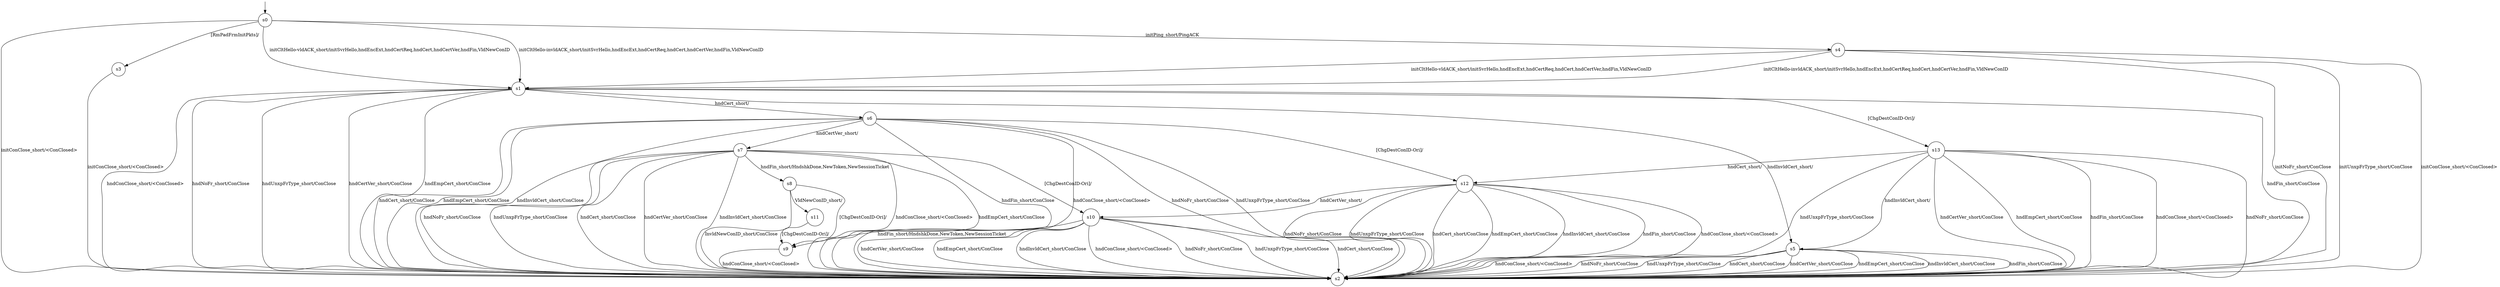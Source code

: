 digraph g {

s0 [shape="circle" label="s0"];
s1 [shape="circle" label="s1"];
s2 [shape="circle" label="s2"];
s3 [shape="circle" label="s3"];
s4 [shape="circle" label="s4"];
s5 [shape="circle" label="s5"];
s6 [shape="circle" label="s6"];
s7 [shape="circle" label="s7"];
s8 [shape="circle" label="s8"];
s9 [shape="circle" label="s9"];
s10 [shape="circle" label="s10"];
s11 [shape="circle" label="s11"];
s12 [shape="circle" label="s12"];
s13 [shape="circle" label="s13"];
s0 -> s4 [label="initPing_short/PingACK "];
s0 -> s2 [label="initConClose_short/<ConClosed> "];
s0 -> s1 [label="initCltHello-vldACK_short/initSvrHello,hndEncExt,hndCertReq,hndCert,hndCertVer,hndFin,VldNewConID "];
s0 -> s1 [label="initCltHello-invldACK_short/initSvrHello,hndEncExt,hndCertReq,hndCert,hndCertVer,hndFin,VldNewConID "];
s0 -> s3 [label="[RmPadFrmInitPkts]/ "];
s1 -> s2 [label="hndFin_short/ConClose "];
s1 -> s2 [label="hndConClose_short/<ConClosed> "];
s1 -> s2 [label="hndNoFr_short/ConClose "];
s1 -> s2 [label="hndUnxpFrType_short/ConClose "];
s1 -> s13 [label="[ChgDestConID-Ori]/ "];
s1 -> s6 [label="hndCert_short/ "];
s1 -> s2 [label="hndCertVer_short/ConClose "];
s1 -> s2 [label="hndEmpCert_short/ConClose "];
s1 -> s5 [label="hndInvldCert_short/ "];
s3 -> s2 [label="initConClose_short/<ConClosed> "];
s4 -> s2 [label="initConClose_short/<ConClosed> "];
s4 -> s1 [label="initCltHello-vldACK_short/initSvrHello,hndEncExt,hndCertReq,hndCert,hndCertVer,hndFin,VldNewConID "];
s4 -> s1 [label="initCltHello-invldACK_short/initSvrHello,hndEncExt,hndCertReq,hndCert,hndCertVer,hndFin,VldNewConID "];
s4 -> s2 [label="initNoFr_short/ConClose "];
s4 -> s2 [label="initUnxpFrType_short/ConClose "];
s5 -> s2 [label="hndFin_short/ConClose "];
s5 -> s2 [label="hndConClose_short/<ConClosed> "];
s5 -> s2 [label="hndNoFr_short/ConClose "];
s5 -> s2 [label="hndUnxpFrType_short/ConClose "];
s5 -> s2 [label="hndCert_short/ConClose "];
s5 -> s2 [label="hndCertVer_short/ConClose "];
s5 -> s2 [label="hndEmpCert_short/ConClose "];
s5 -> s2 [label="hndInvldCert_short/ConClose "];
s6 -> s2 [label="hndFin_short/ConClose "];
s6 -> s2 [label="hndConClose_short/<ConClosed> "];
s6 -> s2 [label="hndNoFr_short/ConClose "];
s6 -> s2 [label="hndUnxpFrType_short/ConClose "];
s6 -> s12 [label="[ChgDestConID-Ori]/ "];
s6 -> s2 [label="hndCert_short/ConClose "];
s6 -> s7 [label="hndCertVer_short/ "];
s6 -> s2 [label="hndEmpCert_short/ConClose "];
s6 -> s2 [label="hndInvldCert_short/ConClose "];
s7 -> s8 [label="hndFin_short/HndshkDone,NewToken,NewSessionTicket "];
s7 -> s2 [label="hndConClose_short/<ConClosed> "];
s7 -> s2 [label="hndNoFr_short/ConClose "];
s7 -> s2 [label="hndUnxpFrType_short/ConClose "];
s7 -> s10 [label="[ChgDestConID-Ori]/ "];
s7 -> s2 [label="hndCert_short/ConClose "];
s7 -> s2 [label="hndCertVer_short/ConClose "];
s7 -> s2 [label="hndEmpCert_short/ConClose "];
s7 -> s2 [label="hndInvldCert_short/ConClose "];
s8 -> s11 [label="VldNewConID_short/ "];
s8 -> s2 [label="InvldNewConID_short/ConClose "];
s8 -> s9 [label="[ChgDestConID-Ori]/ "];
s9 -> s2 [label="hndConClose_short/<ConClosed> "];
s10 -> s9 [label="hndFin_short/HndshkDone,NewToken,NewSessionTicket "];
s10 -> s2 [label="hndConClose_short/<ConClosed> "];
s10 -> s2 [label="hndNoFr_short/ConClose "];
s10 -> s2 [label="hndUnxpFrType_short/ConClose "];
s10 -> s2 [label="hndCert_short/ConClose "];
s10 -> s2 [label="hndCertVer_short/ConClose "];
s10 -> s2 [label="hndEmpCert_short/ConClose "];
s10 -> s2 [label="hndInvldCert_short/ConClose "];
s11 -> s9 [label="[ChgDestConID-Ori]/ "];
s12 -> s2 [label="hndFin_short/ConClose "];
s12 -> s2 [label="hndConClose_short/<ConClosed> "];
s12 -> s2 [label="hndNoFr_short/ConClose "];
s12 -> s2 [label="hndUnxpFrType_short/ConClose "];
s12 -> s2 [label="hndCert_short/ConClose "];
s12 -> s10 [label="hndCertVer_short/ "];
s12 -> s2 [label="hndEmpCert_short/ConClose "];
s12 -> s2 [label="hndInvldCert_short/ConClose "];
s13 -> s2 [label="hndFin_short/ConClose "];
s13 -> s2 [label="hndConClose_short/<ConClosed> "];
s13 -> s2 [label="hndNoFr_short/ConClose "];
s13 -> s2 [label="hndUnxpFrType_short/ConClose "];
s13 -> s12 [label="hndCert_short/ "];
s13 -> s2 [label="hndCertVer_short/ConClose "];
s13 -> s2 [label="hndEmpCert_short/ConClose "];
s13 -> s5 [label="hndInvldCert_short/ "];

__start0 [label="" shape="none" width="0" height="0"];
__start0 -> s0;

}
